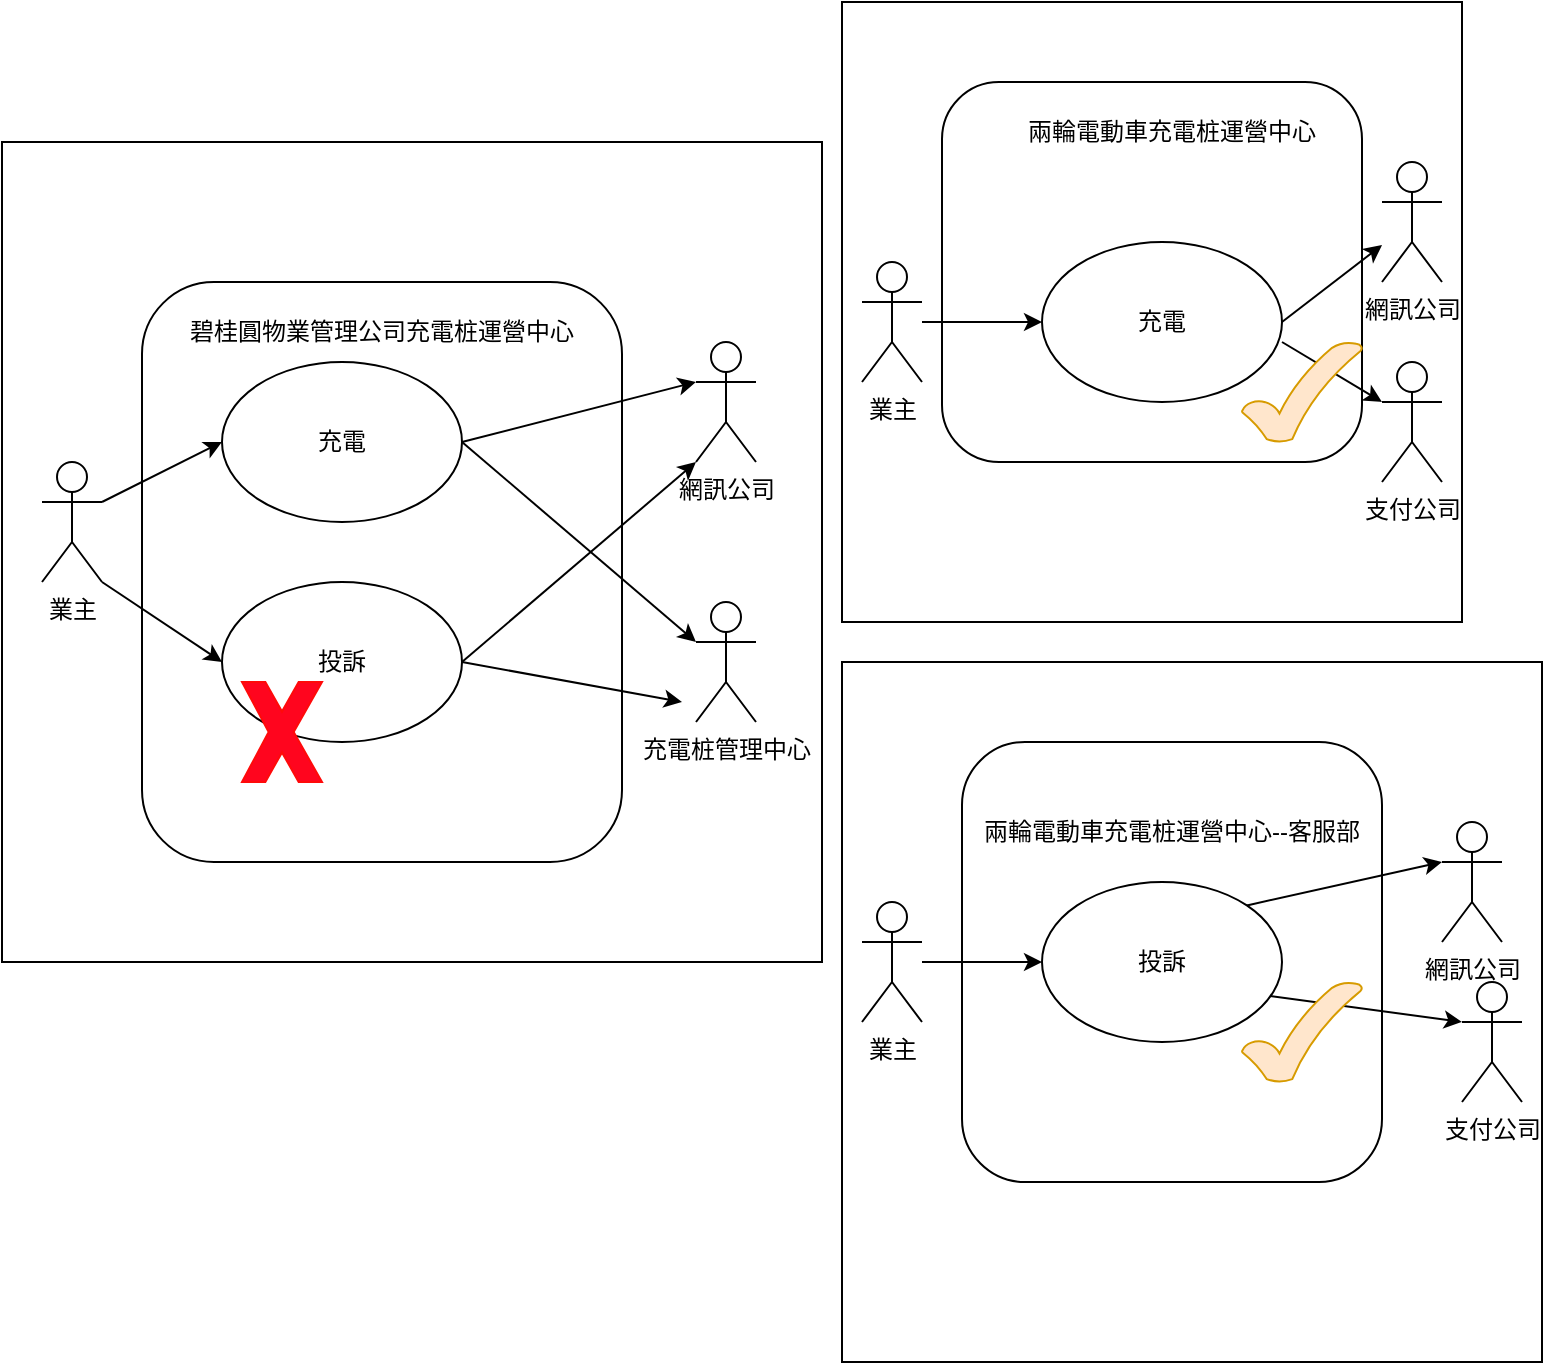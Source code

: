 <mxfile version="26.0.3">
  <diagram name="第 1 页" id="Xfgw7EuOcnmoPfBg-IBg">
    <mxGraphModel grid="1" page="1" gridSize="10" guides="1" tooltips="1" connect="1" arrows="1" fold="1" pageScale="1" pageWidth="827" pageHeight="1169" math="0" shadow="0">
      <root>
        <mxCell id="0" />
        <mxCell id="1" parent="0" />
        <mxCell id="uiYH5oaCj-dU2C9iDGIt-47" value="" style="whiteSpace=wrap;html=1;aspect=fixed;" vertex="1" parent="1">
          <mxGeometry x="-790" y="130" width="410" height="410" as="geometry" />
        </mxCell>
        <mxCell id="uiYH5oaCj-dU2C9iDGIt-42" value="" style="whiteSpace=wrap;html=1;aspect=fixed;" vertex="1" parent="1">
          <mxGeometry x="-370" y="390" width="350" height="350" as="geometry" />
        </mxCell>
        <mxCell id="uiYH5oaCj-dU2C9iDGIt-35" value="" style="whiteSpace=wrap;html=1;aspect=fixed;" vertex="1" parent="1">
          <mxGeometry x="-370" y="60" width="310" height="310" as="geometry" />
        </mxCell>
        <mxCell id="uiYH5oaCj-dU2C9iDGIt-6" value="" style="rounded=1;whiteSpace=wrap;html=1;" vertex="1" parent="1">
          <mxGeometry x="-720" y="200" width="240" height="290" as="geometry" />
        </mxCell>
        <mxCell id="uiYH5oaCj-dU2C9iDGIt-1" value="投訴" style="ellipse;whiteSpace=wrap;html=1;" vertex="1" parent="1">
          <mxGeometry x="-680" y="350" width="120" height="80" as="geometry" />
        </mxCell>
        <mxCell id="uiYH5oaCj-dU2C9iDGIt-2" value="充電" style="ellipse;whiteSpace=wrap;html=1;" vertex="1" parent="1">
          <mxGeometry x="-680" y="240" width="120" height="80" as="geometry" />
        </mxCell>
        <mxCell id="uiYH5oaCj-dU2C9iDGIt-3" value="業主" style="shape=umlActor;verticalLabelPosition=bottom;verticalAlign=top;html=1;outlineConnect=0;" vertex="1" parent="1">
          <mxGeometry x="-770" y="290" width="30" height="60" as="geometry" />
        </mxCell>
        <mxCell id="uiYH5oaCj-dU2C9iDGIt-4" value="" style="endArrow=classic;html=1;rounded=0;entryX=0;entryY=0.5;entryDx=0;entryDy=0;" edge="1" parent="1" target="uiYH5oaCj-dU2C9iDGIt-2">
          <mxGeometry width="50" height="50" relative="1" as="geometry">
            <mxPoint x="-740" y="310" as="sourcePoint" />
            <mxPoint x="-690" y="260" as="targetPoint" />
          </mxGeometry>
        </mxCell>
        <mxCell id="uiYH5oaCj-dU2C9iDGIt-5" value="" style="endArrow=classic;html=1;rounded=0;exitX=1;exitY=1;exitDx=0;exitDy=0;exitPerimeter=0;entryX=0;entryY=0.5;entryDx=0;entryDy=0;" edge="1" parent="1" source="uiYH5oaCj-dU2C9iDGIt-3" target="uiYH5oaCj-dU2C9iDGIt-1">
          <mxGeometry width="50" height="50" relative="1" as="geometry">
            <mxPoint x="-560" y="490" as="sourcePoint" />
            <mxPoint x="-510" y="440" as="targetPoint" />
          </mxGeometry>
        </mxCell>
        <mxCell id="uiYH5oaCj-dU2C9iDGIt-7" value="網訊公司" style="shape=umlActor;verticalLabelPosition=bottom;verticalAlign=top;html=1;outlineConnect=0;" vertex="1" parent="1">
          <mxGeometry x="-443" y="230" width="30" height="60" as="geometry" />
        </mxCell>
        <mxCell id="uiYH5oaCj-dU2C9iDGIt-8" value="充電桩管理中心" style="shape=umlActor;verticalLabelPosition=bottom;verticalAlign=top;html=1;outlineConnect=0;" vertex="1" parent="1">
          <mxGeometry x="-443" y="360" width="30" height="60" as="geometry" />
        </mxCell>
        <mxCell id="uiYH5oaCj-dU2C9iDGIt-9" value="" style="endArrow=classic;html=1;rounded=0;" edge="1" parent="1">
          <mxGeometry width="50" height="50" relative="1" as="geometry">
            <mxPoint x="-560" y="390" as="sourcePoint" />
            <mxPoint x="-450" y="410" as="targetPoint" />
          </mxGeometry>
        </mxCell>
        <mxCell id="uiYH5oaCj-dU2C9iDGIt-10" value="" style="endArrow=classic;html=1;rounded=0;entryX=0;entryY=1;entryDx=0;entryDy=0;entryPerimeter=0;" edge="1" parent="1" target="uiYH5oaCj-dU2C9iDGIt-7">
          <mxGeometry width="50" height="50" relative="1" as="geometry">
            <mxPoint x="-560" y="390" as="sourcePoint" />
            <mxPoint x="-510" y="340" as="targetPoint" />
          </mxGeometry>
        </mxCell>
        <mxCell id="uiYH5oaCj-dU2C9iDGIt-11" value="" style="endArrow=classic;html=1;rounded=0;entryX=0;entryY=0.333;entryDx=0;entryDy=0;entryPerimeter=0;" edge="1" parent="1" target="uiYH5oaCj-dU2C9iDGIt-7">
          <mxGeometry width="50" height="50" relative="1" as="geometry">
            <mxPoint x="-560" y="280" as="sourcePoint" />
            <mxPoint x="-510" y="230" as="targetPoint" />
          </mxGeometry>
        </mxCell>
        <mxCell id="uiYH5oaCj-dU2C9iDGIt-12" value="" style="endArrow=classic;html=1;rounded=0;entryX=0;entryY=0.333;entryDx=0;entryDy=0;entryPerimeter=0;" edge="1" parent="1" target="uiYH5oaCj-dU2C9iDGIt-8">
          <mxGeometry width="50" height="50" relative="1" as="geometry">
            <mxPoint x="-560" y="280" as="sourcePoint" />
            <mxPoint x="-510" y="230" as="targetPoint" />
          </mxGeometry>
        </mxCell>
        <mxCell id="uiYH5oaCj-dU2C9iDGIt-14" value="碧桂圓物業管理公司&lt;span style=&quot;text-wrap-mode: nowrap;&quot;&gt;充電桩運營中心&lt;/span&gt;" style="text;html=1;align=center;verticalAlign=middle;whiteSpace=wrap;rounded=0;" vertex="1" parent="1">
          <mxGeometry x="-700" y="210" width="200" height="30" as="geometry" />
        </mxCell>
        <mxCell id="uiYH5oaCj-dU2C9iDGIt-15" value="" style="verticalLabelPosition=bottom;verticalAlign=top;html=1;shape=mxgraph.basic.x;fillColor=#FF051E;strokeColor=#FF0A0A;" vertex="1" parent="1">
          <mxGeometry x="-670" y="400" width="40" height="50" as="geometry" />
        </mxCell>
        <mxCell id="uiYH5oaCj-dU2C9iDGIt-16" value="" style="rounded=1;whiteSpace=wrap;html=1;" vertex="1" parent="1">
          <mxGeometry x="-320" y="100" width="210" height="190" as="geometry" />
        </mxCell>
        <mxCell id="uiYH5oaCj-dU2C9iDGIt-25" value="" style="edgeStyle=orthogonalEdgeStyle;rounded=0;orthogonalLoop=1;jettySize=auto;html=1;" edge="1" parent="1" source="uiYH5oaCj-dU2C9iDGIt-17" target="uiYH5oaCj-dU2C9iDGIt-18">
          <mxGeometry relative="1" as="geometry" />
        </mxCell>
        <mxCell id="uiYH5oaCj-dU2C9iDGIt-17" value="業主" style="shape=umlActor;verticalLabelPosition=bottom;verticalAlign=top;html=1;outlineConnect=0;" vertex="1" parent="1">
          <mxGeometry x="-360" y="190" width="30" height="60" as="geometry" />
        </mxCell>
        <mxCell id="uiYH5oaCj-dU2C9iDGIt-18" value="充電" style="ellipse;whiteSpace=wrap;html=1;" vertex="1" parent="1">
          <mxGeometry x="-270" y="180" width="120" height="80" as="geometry" />
        </mxCell>
        <mxCell id="uiYH5oaCj-dU2C9iDGIt-19" value="兩輪電動車&lt;span style=&quot;text-wrap-mode: nowrap;&quot;&gt;充電桩運營中心&lt;/span&gt;" style="text;html=1;align=center;verticalAlign=middle;whiteSpace=wrap;rounded=0;" vertex="1" parent="1">
          <mxGeometry x="-300" y="110" width="190" height="30" as="geometry" />
        </mxCell>
        <mxCell id="uiYH5oaCj-dU2C9iDGIt-21" value="支付公司" style="shape=umlActor;verticalLabelPosition=bottom;verticalAlign=top;html=1;outlineConnect=0;" vertex="1" parent="1">
          <mxGeometry x="-100" y="240" width="30" height="60" as="geometry" />
        </mxCell>
        <mxCell id="uiYH5oaCj-dU2C9iDGIt-22" value="" style="endArrow=classic;html=1;rounded=0;" edge="1" parent="1" source="uiYH5oaCj-dU2C9iDGIt-20">
          <mxGeometry width="50" height="50" relative="1" as="geometry">
            <mxPoint x="-150" y="220" as="sourcePoint" />
            <mxPoint x="-70" y="170" as="targetPoint" />
          </mxGeometry>
        </mxCell>
        <mxCell id="uiYH5oaCj-dU2C9iDGIt-26" value="" style="rounded=1;whiteSpace=wrap;html=1;" vertex="1" parent="1">
          <mxGeometry x="-310" y="430" width="210" height="220" as="geometry" />
        </mxCell>
        <mxCell id="uiYH5oaCj-dU2C9iDGIt-27" value="投訴" style="ellipse;whiteSpace=wrap;html=1;" vertex="1" parent="1">
          <mxGeometry x="-270" y="500" width="120" height="80" as="geometry" />
        </mxCell>
        <mxCell id="uiYH5oaCj-dU2C9iDGIt-44" value="" style="edgeStyle=orthogonalEdgeStyle;rounded=0;orthogonalLoop=1;jettySize=auto;html=1;" edge="1" parent="1" source="uiYH5oaCj-dU2C9iDGIt-28" target="uiYH5oaCj-dU2C9iDGIt-27">
          <mxGeometry relative="1" as="geometry" />
        </mxCell>
        <mxCell id="uiYH5oaCj-dU2C9iDGIt-28" value="業主" style="shape=umlActor;verticalLabelPosition=bottom;verticalAlign=top;html=1;outlineConnect=0;" vertex="1" parent="1">
          <mxGeometry x="-360" y="510" width="30" height="60" as="geometry" />
        </mxCell>
        <mxCell id="uiYH5oaCj-dU2C9iDGIt-29" value="網訊公司" style="shape=umlActor;verticalLabelPosition=bottom;verticalAlign=top;html=1;outlineConnect=0;" vertex="1" parent="1">
          <mxGeometry x="-70" y="470" width="30" height="60" as="geometry" />
        </mxCell>
        <mxCell id="uiYH5oaCj-dU2C9iDGIt-30" value="支付公司" style="shape=umlActor;verticalLabelPosition=bottom;verticalAlign=top;html=1;outlineConnect=0;" vertex="1" parent="1">
          <mxGeometry x="-60" y="550" width="30" height="60" as="geometry" />
        </mxCell>
        <mxCell id="uiYH5oaCj-dU2C9iDGIt-31" value="" style="endArrow=classic;html=1;rounded=0;entryX=0;entryY=0.333;entryDx=0;entryDy=0;entryPerimeter=0;exitX=1;exitY=0;exitDx=0;exitDy=0;" edge="1" parent="1" source="uiYH5oaCj-dU2C9iDGIt-27" target="uiYH5oaCj-dU2C9iDGIt-29">
          <mxGeometry width="50" height="50" relative="1" as="geometry">
            <mxPoint x="-145" y="480" as="sourcePoint" />
            <mxPoint x="-35" y="400" as="targetPoint" />
          </mxGeometry>
        </mxCell>
        <mxCell id="uiYH5oaCj-dU2C9iDGIt-32" value="" style="endArrow=classic;html=1;rounded=0;entryX=0;entryY=0.333;entryDx=0;entryDy=0;entryPerimeter=0;exitX=0.95;exitY=0.713;exitDx=0;exitDy=0;exitPerimeter=0;" edge="1" parent="1" source="uiYH5oaCj-dU2C9iDGIt-27" target="uiYH5oaCj-dU2C9iDGIt-30">
          <mxGeometry width="50" height="50" relative="1" as="geometry">
            <mxPoint x="-150" y="500" as="sourcePoint" />
            <mxPoint x="-22" y="492" as="targetPoint" />
          </mxGeometry>
        </mxCell>
        <mxCell id="uiYH5oaCj-dU2C9iDGIt-33" value="兩輪電動車&lt;span style=&quot;text-wrap-mode: nowrap;&quot;&gt;充電桩運營中心--客服部&lt;/span&gt;" style="text;html=1;align=center;verticalAlign=middle;whiteSpace=wrap;rounded=0;" vertex="1" parent="1">
          <mxGeometry x="-300" y="460" width="190" height="30" as="geometry" />
        </mxCell>
        <mxCell id="uiYH5oaCj-dU2C9iDGIt-38" value="" style="endArrow=classic;html=1;rounded=0;" edge="1" parent="1" target="uiYH5oaCj-dU2C9iDGIt-20">
          <mxGeometry width="50" height="50" relative="1" as="geometry">
            <mxPoint x="-150" y="220" as="sourcePoint" />
            <mxPoint x="-70" y="170" as="targetPoint" />
          </mxGeometry>
        </mxCell>
        <mxCell id="uiYH5oaCj-dU2C9iDGIt-20" value="網訊公司" style="shape=umlActor;verticalLabelPosition=bottom;verticalAlign=top;html=1;outlineConnect=0;" vertex="1" parent="1">
          <mxGeometry x="-100" y="140" width="30" height="60" as="geometry" />
        </mxCell>
        <mxCell id="uiYH5oaCj-dU2C9iDGIt-40" value="" style="endArrow=classic;html=1;rounded=0;entryX=0;entryY=0.333;entryDx=0;entryDy=0;entryPerimeter=0;" edge="1" parent="1" target="uiYH5oaCj-dU2C9iDGIt-21">
          <mxGeometry width="50" height="50" relative="1" as="geometry">
            <mxPoint x="-150" y="230" as="sourcePoint" />
            <mxPoint x="-100" y="180" as="targetPoint" />
          </mxGeometry>
        </mxCell>
        <mxCell id="uiYH5oaCj-dU2C9iDGIt-45" value="" style="verticalLabelPosition=bottom;verticalAlign=top;html=1;shape=mxgraph.basic.tick;fillColor=#ffe6cc;strokeColor=#d79b00;" vertex="1" parent="1">
          <mxGeometry x="-170" y="550" width="60" height="50" as="geometry" />
        </mxCell>
        <mxCell id="uiYH5oaCj-dU2C9iDGIt-46" value="" style="verticalLabelPosition=bottom;verticalAlign=top;html=1;shape=mxgraph.basic.tick;fillColor=#ffe6cc;strokeColor=#d79b00;" vertex="1" parent="1">
          <mxGeometry x="-170" y="230" width="60" height="50" as="geometry" />
        </mxCell>
      </root>
    </mxGraphModel>
  </diagram>
</mxfile>
